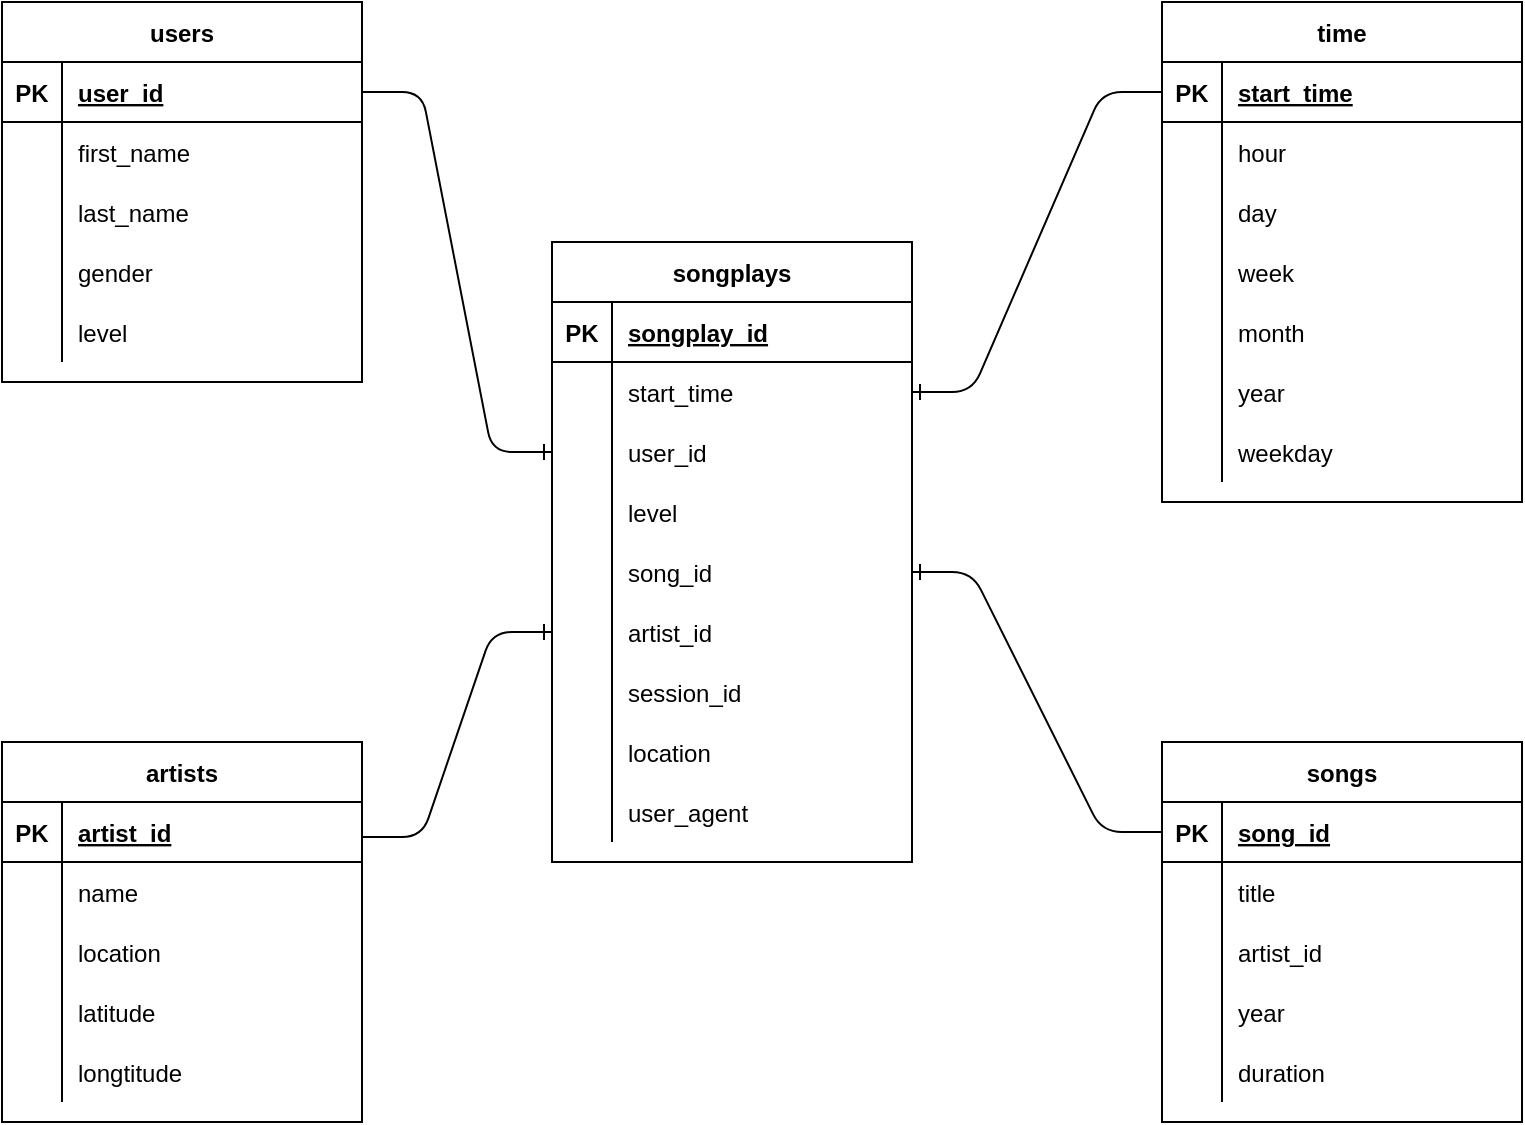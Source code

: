 <mxfile version="14.0.0" type="device"><diagram id="Pdwp92QaO5VPBvtxSw-h" name="Page-1"><mxGraphModel dx="870" dy="682" grid="1" gridSize="10" guides="1" tooltips="1" connect="1" arrows="1" fold="1" page="1" pageScale="1" pageWidth="827" pageHeight="1169" math="0" shadow="0"><root><mxCell id="0"/><mxCell id="1" parent="0"/><mxCell id="jUyharIfG842iVysLadN-3" value="users" style="shape=table;startSize=30;container=1;collapsible=1;childLayout=tableLayout;fixedRows=1;rowLines=0;fontStyle=1;align=center;resizeLast=1;" vertex="1" parent="1"><mxGeometry x="60" y="40" width="180" height="190" as="geometry"><mxRectangle x="130" y="160" width="70" height="30" as="alternateBounds"/></mxGeometry></mxCell><mxCell id="jUyharIfG842iVysLadN-4" value="" style="shape=partialRectangle;collapsible=0;dropTarget=0;pointerEvents=0;fillColor=none;top=0;left=0;bottom=1;right=0;points=[[0,0.5],[1,0.5]];portConstraint=eastwest;" vertex="1" parent="jUyharIfG842iVysLadN-3"><mxGeometry y="30" width="180" height="30" as="geometry"/></mxCell><mxCell id="jUyharIfG842iVysLadN-5" value="PK" style="shape=partialRectangle;connectable=0;fillColor=none;top=0;left=0;bottom=0;right=0;fontStyle=1;overflow=hidden;" vertex="1" parent="jUyharIfG842iVysLadN-4"><mxGeometry width="30" height="30" as="geometry"/></mxCell><mxCell id="jUyharIfG842iVysLadN-6" value="user_id" style="shape=partialRectangle;connectable=0;fillColor=none;top=0;left=0;bottom=0;right=0;align=left;spacingLeft=6;fontStyle=5;overflow=hidden;" vertex="1" parent="jUyharIfG842iVysLadN-4"><mxGeometry x="30" width="150" height="30" as="geometry"/></mxCell><mxCell id="jUyharIfG842iVysLadN-7" value="" style="shape=partialRectangle;collapsible=0;dropTarget=0;pointerEvents=0;fillColor=none;top=0;left=0;bottom=0;right=0;points=[[0,0.5],[1,0.5]];portConstraint=eastwest;" vertex="1" parent="jUyharIfG842iVysLadN-3"><mxGeometry y="60" width="180" height="30" as="geometry"/></mxCell><mxCell id="jUyharIfG842iVysLadN-8" value="" style="shape=partialRectangle;connectable=0;fillColor=none;top=0;left=0;bottom=0;right=0;editable=1;overflow=hidden;" vertex="1" parent="jUyharIfG842iVysLadN-7"><mxGeometry width="30" height="30" as="geometry"/></mxCell><mxCell id="jUyharIfG842iVysLadN-9" value="first_name" style="shape=partialRectangle;connectable=0;fillColor=none;top=0;left=0;bottom=0;right=0;align=left;spacingLeft=6;overflow=hidden;" vertex="1" parent="jUyharIfG842iVysLadN-7"><mxGeometry x="30" width="150" height="30" as="geometry"/></mxCell><mxCell id="jUyharIfG842iVysLadN-10" value="" style="shape=partialRectangle;collapsible=0;dropTarget=0;pointerEvents=0;fillColor=none;top=0;left=0;bottom=0;right=0;points=[[0,0.5],[1,0.5]];portConstraint=eastwest;" vertex="1" parent="jUyharIfG842iVysLadN-3"><mxGeometry y="90" width="180" height="30" as="geometry"/></mxCell><mxCell id="jUyharIfG842iVysLadN-11" value="" style="shape=partialRectangle;connectable=0;fillColor=none;top=0;left=0;bottom=0;right=0;editable=1;overflow=hidden;" vertex="1" parent="jUyharIfG842iVysLadN-10"><mxGeometry width="30" height="30" as="geometry"/></mxCell><mxCell id="jUyharIfG842iVysLadN-12" value="last_name" style="shape=partialRectangle;connectable=0;fillColor=none;top=0;left=0;bottom=0;right=0;align=left;spacingLeft=6;overflow=hidden;" vertex="1" parent="jUyharIfG842iVysLadN-10"><mxGeometry x="30" width="150" height="30" as="geometry"/></mxCell><mxCell id="jUyharIfG842iVysLadN-13" value="" style="shape=partialRectangle;collapsible=0;dropTarget=0;pointerEvents=0;fillColor=none;top=0;left=0;bottom=0;right=0;points=[[0,0.5],[1,0.5]];portConstraint=eastwest;" vertex="1" parent="jUyharIfG842iVysLadN-3"><mxGeometry y="120" width="180" height="30" as="geometry"/></mxCell><mxCell id="jUyharIfG842iVysLadN-14" value="" style="shape=partialRectangle;connectable=0;fillColor=none;top=0;left=0;bottom=0;right=0;editable=1;overflow=hidden;" vertex="1" parent="jUyharIfG842iVysLadN-13"><mxGeometry width="30" height="30" as="geometry"/></mxCell><mxCell id="jUyharIfG842iVysLadN-15" value="gender" style="shape=partialRectangle;connectable=0;fillColor=none;top=0;left=0;bottom=0;right=0;align=left;spacingLeft=6;overflow=hidden;" vertex="1" parent="jUyharIfG842iVysLadN-13"><mxGeometry x="30" width="150" height="30" as="geometry"/></mxCell><mxCell id="jUyharIfG842iVysLadN-17" value="" style="shape=partialRectangle;collapsible=0;dropTarget=0;pointerEvents=0;fillColor=none;top=0;left=0;bottom=0;right=0;points=[[0,0.5],[1,0.5]];portConstraint=eastwest;" vertex="1" parent="jUyharIfG842iVysLadN-3"><mxGeometry y="150" width="180" height="30" as="geometry"/></mxCell><mxCell id="jUyharIfG842iVysLadN-18" value="" style="shape=partialRectangle;connectable=0;fillColor=none;top=0;left=0;bottom=0;right=0;editable=1;overflow=hidden;" vertex="1" parent="jUyharIfG842iVysLadN-17"><mxGeometry width="30" height="30" as="geometry"/></mxCell><mxCell id="jUyharIfG842iVysLadN-19" value="level" style="shape=partialRectangle;connectable=0;fillColor=none;top=0;left=0;bottom=0;right=0;align=left;spacingLeft=6;overflow=hidden;" vertex="1" parent="jUyharIfG842iVysLadN-17"><mxGeometry x="30" width="150" height="30" as="geometry"/></mxCell><mxCell id="jUyharIfG842iVysLadN-20" value="songs" style="shape=table;startSize=30;container=1;collapsible=1;childLayout=tableLayout;fixedRows=1;rowLines=0;fontStyle=1;align=center;resizeLast=1;" vertex="1" parent="1"><mxGeometry x="640" y="410" width="180" height="190" as="geometry"><mxRectangle x="130" y="160" width="70" height="30" as="alternateBounds"/></mxGeometry></mxCell><mxCell id="jUyharIfG842iVysLadN-21" value="" style="shape=partialRectangle;collapsible=0;dropTarget=0;pointerEvents=0;fillColor=none;top=0;left=0;bottom=1;right=0;points=[[0,0.5],[1,0.5]];portConstraint=eastwest;" vertex="1" parent="jUyharIfG842iVysLadN-20"><mxGeometry y="30" width="180" height="30" as="geometry"/></mxCell><mxCell id="jUyharIfG842iVysLadN-22" value="PK" style="shape=partialRectangle;connectable=0;fillColor=none;top=0;left=0;bottom=0;right=0;fontStyle=1;overflow=hidden;" vertex="1" parent="jUyharIfG842iVysLadN-21"><mxGeometry width="30" height="30" as="geometry"/></mxCell><mxCell id="jUyharIfG842iVysLadN-23" value="song_id" style="shape=partialRectangle;connectable=0;fillColor=none;top=0;left=0;bottom=0;right=0;align=left;spacingLeft=6;fontStyle=5;overflow=hidden;" vertex="1" parent="jUyharIfG842iVysLadN-21"><mxGeometry x="30" width="150" height="30" as="geometry"/></mxCell><mxCell id="jUyharIfG842iVysLadN-24" value="" style="shape=partialRectangle;collapsible=0;dropTarget=0;pointerEvents=0;fillColor=none;top=0;left=0;bottom=0;right=0;points=[[0,0.5],[1,0.5]];portConstraint=eastwest;" vertex="1" parent="jUyharIfG842iVysLadN-20"><mxGeometry y="60" width="180" height="30" as="geometry"/></mxCell><mxCell id="jUyharIfG842iVysLadN-25" value="" style="shape=partialRectangle;connectable=0;fillColor=none;top=0;left=0;bottom=0;right=0;editable=1;overflow=hidden;" vertex="1" parent="jUyharIfG842iVysLadN-24"><mxGeometry width="30" height="30" as="geometry"/></mxCell><mxCell id="jUyharIfG842iVysLadN-26" value="title" style="shape=partialRectangle;connectable=0;fillColor=none;top=0;left=0;bottom=0;right=0;align=left;spacingLeft=6;overflow=hidden;" vertex="1" parent="jUyharIfG842iVysLadN-24"><mxGeometry x="30" width="150" height="30" as="geometry"/></mxCell><mxCell id="jUyharIfG842iVysLadN-27" value="" style="shape=partialRectangle;collapsible=0;dropTarget=0;pointerEvents=0;fillColor=none;top=0;left=0;bottom=0;right=0;points=[[0,0.5],[1,0.5]];portConstraint=eastwest;" vertex="1" parent="jUyharIfG842iVysLadN-20"><mxGeometry y="90" width="180" height="30" as="geometry"/></mxCell><mxCell id="jUyharIfG842iVysLadN-28" value="" style="shape=partialRectangle;connectable=0;fillColor=none;top=0;left=0;bottom=0;right=0;editable=1;overflow=hidden;" vertex="1" parent="jUyharIfG842iVysLadN-27"><mxGeometry width="30" height="30" as="geometry"/></mxCell><mxCell id="jUyharIfG842iVysLadN-29" value="artist_id" style="shape=partialRectangle;connectable=0;fillColor=none;top=0;left=0;bottom=0;right=0;align=left;spacingLeft=6;overflow=hidden;" vertex="1" parent="jUyharIfG842iVysLadN-27"><mxGeometry x="30" width="150" height="30" as="geometry"/></mxCell><mxCell id="jUyharIfG842iVysLadN-30" value="" style="shape=partialRectangle;collapsible=0;dropTarget=0;pointerEvents=0;fillColor=none;top=0;left=0;bottom=0;right=0;points=[[0,0.5],[1,0.5]];portConstraint=eastwest;" vertex="1" parent="jUyharIfG842iVysLadN-20"><mxGeometry y="120" width="180" height="30" as="geometry"/></mxCell><mxCell id="jUyharIfG842iVysLadN-31" value="" style="shape=partialRectangle;connectable=0;fillColor=none;top=0;left=0;bottom=0;right=0;editable=1;overflow=hidden;" vertex="1" parent="jUyharIfG842iVysLadN-30"><mxGeometry width="30" height="30" as="geometry"/></mxCell><mxCell id="jUyharIfG842iVysLadN-32" value="year" style="shape=partialRectangle;connectable=0;fillColor=none;top=0;left=0;bottom=0;right=0;align=left;spacingLeft=6;overflow=hidden;" vertex="1" parent="jUyharIfG842iVysLadN-30"><mxGeometry x="30" width="150" height="30" as="geometry"/></mxCell><mxCell id="jUyharIfG842iVysLadN-33" value="" style="shape=partialRectangle;collapsible=0;dropTarget=0;pointerEvents=0;fillColor=none;top=0;left=0;bottom=0;right=0;points=[[0,0.5],[1,0.5]];portConstraint=eastwest;" vertex="1" parent="jUyharIfG842iVysLadN-20"><mxGeometry y="150" width="180" height="30" as="geometry"/></mxCell><mxCell id="jUyharIfG842iVysLadN-34" value="" style="shape=partialRectangle;connectable=0;fillColor=none;top=0;left=0;bottom=0;right=0;editable=1;overflow=hidden;" vertex="1" parent="jUyharIfG842iVysLadN-33"><mxGeometry width="30" height="30" as="geometry"/></mxCell><mxCell id="jUyharIfG842iVysLadN-35" value="duration" style="shape=partialRectangle;connectable=0;fillColor=none;top=0;left=0;bottom=0;right=0;align=left;spacingLeft=6;overflow=hidden;" vertex="1" parent="jUyharIfG842iVysLadN-33"><mxGeometry x="30" width="150" height="30" as="geometry"/></mxCell><mxCell id="jUyharIfG842iVysLadN-36" value="artists" style="shape=table;startSize=30;container=1;collapsible=1;childLayout=tableLayout;fixedRows=1;rowLines=0;fontStyle=1;align=center;resizeLast=1;" vertex="1" parent="1"><mxGeometry x="60" y="410" width="180" height="190" as="geometry"><mxRectangle x="130" y="160" width="70" height="30" as="alternateBounds"/></mxGeometry></mxCell><mxCell id="jUyharIfG842iVysLadN-37" value="" style="shape=partialRectangle;collapsible=0;dropTarget=0;pointerEvents=0;fillColor=none;top=0;left=0;bottom=1;right=0;points=[[0,0.5],[1,0.5]];portConstraint=eastwest;" vertex="1" parent="jUyharIfG842iVysLadN-36"><mxGeometry y="30" width="180" height="30" as="geometry"/></mxCell><mxCell id="jUyharIfG842iVysLadN-38" value="PK" style="shape=partialRectangle;connectable=0;fillColor=none;top=0;left=0;bottom=0;right=0;fontStyle=1;overflow=hidden;" vertex="1" parent="jUyharIfG842iVysLadN-37"><mxGeometry width="30" height="30" as="geometry"/></mxCell><mxCell id="jUyharIfG842iVysLadN-39" value="artist_id" style="shape=partialRectangle;connectable=0;fillColor=none;top=0;left=0;bottom=0;right=0;align=left;spacingLeft=6;fontStyle=5;overflow=hidden;" vertex="1" parent="jUyharIfG842iVysLadN-37"><mxGeometry x="30" width="150" height="30" as="geometry"/></mxCell><mxCell id="jUyharIfG842iVysLadN-40" value="" style="shape=partialRectangle;collapsible=0;dropTarget=0;pointerEvents=0;fillColor=none;top=0;left=0;bottom=0;right=0;points=[[0,0.5],[1,0.5]];portConstraint=eastwest;" vertex="1" parent="jUyharIfG842iVysLadN-36"><mxGeometry y="60" width="180" height="30" as="geometry"/></mxCell><mxCell id="jUyharIfG842iVysLadN-41" value="" style="shape=partialRectangle;connectable=0;fillColor=none;top=0;left=0;bottom=0;right=0;editable=1;overflow=hidden;" vertex="1" parent="jUyharIfG842iVysLadN-40"><mxGeometry width="30" height="30" as="geometry"/></mxCell><mxCell id="jUyharIfG842iVysLadN-42" value="name" style="shape=partialRectangle;connectable=0;fillColor=none;top=0;left=0;bottom=0;right=0;align=left;spacingLeft=6;overflow=hidden;" vertex="1" parent="jUyharIfG842iVysLadN-40"><mxGeometry x="30" width="150" height="30" as="geometry"/></mxCell><mxCell id="jUyharIfG842iVysLadN-43" value="" style="shape=partialRectangle;collapsible=0;dropTarget=0;pointerEvents=0;fillColor=none;top=0;left=0;bottom=0;right=0;points=[[0,0.5],[1,0.5]];portConstraint=eastwest;" vertex="1" parent="jUyharIfG842iVysLadN-36"><mxGeometry y="90" width="180" height="30" as="geometry"/></mxCell><mxCell id="jUyharIfG842iVysLadN-44" value="" style="shape=partialRectangle;connectable=0;fillColor=none;top=0;left=0;bottom=0;right=0;editable=1;overflow=hidden;" vertex="1" parent="jUyharIfG842iVysLadN-43"><mxGeometry width="30" height="30" as="geometry"/></mxCell><mxCell id="jUyharIfG842iVysLadN-45" value="location" style="shape=partialRectangle;connectable=0;fillColor=none;top=0;left=0;bottom=0;right=0;align=left;spacingLeft=6;overflow=hidden;" vertex="1" parent="jUyharIfG842iVysLadN-43"><mxGeometry x="30" width="150" height="30" as="geometry"/></mxCell><mxCell id="jUyharIfG842iVysLadN-46" value="" style="shape=partialRectangle;collapsible=0;dropTarget=0;pointerEvents=0;fillColor=none;top=0;left=0;bottom=0;right=0;points=[[0,0.5],[1,0.5]];portConstraint=eastwest;" vertex="1" parent="jUyharIfG842iVysLadN-36"><mxGeometry y="120" width="180" height="30" as="geometry"/></mxCell><mxCell id="jUyharIfG842iVysLadN-47" value="" style="shape=partialRectangle;connectable=0;fillColor=none;top=0;left=0;bottom=0;right=0;editable=1;overflow=hidden;" vertex="1" parent="jUyharIfG842iVysLadN-46"><mxGeometry width="30" height="30" as="geometry"/></mxCell><mxCell id="jUyharIfG842iVysLadN-48" value="latitude" style="shape=partialRectangle;connectable=0;fillColor=none;top=0;left=0;bottom=0;right=0;align=left;spacingLeft=6;overflow=hidden;" vertex="1" parent="jUyharIfG842iVysLadN-46"><mxGeometry x="30" width="150" height="30" as="geometry"/></mxCell><mxCell id="jUyharIfG842iVysLadN-49" value="" style="shape=partialRectangle;collapsible=0;dropTarget=0;pointerEvents=0;fillColor=none;top=0;left=0;bottom=0;right=0;points=[[0,0.5],[1,0.5]];portConstraint=eastwest;" vertex="1" parent="jUyharIfG842iVysLadN-36"><mxGeometry y="150" width="180" height="30" as="geometry"/></mxCell><mxCell id="jUyharIfG842iVysLadN-50" value="" style="shape=partialRectangle;connectable=0;fillColor=none;top=0;left=0;bottom=0;right=0;editable=1;overflow=hidden;" vertex="1" parent="jUyharIfG842iVysLadN-49"><mxGeometry width="30" height="30" as="geometry"/></mxCell><mxCell id="jUyharIfG842iVysLadN-51" value="longtitude" style="shape=partialRectangle;connectable=0;fillColor=none;top=0;left=0;bottom=0;right=0;align=left;spacingLeft=6;overflow=hidden;" vertex="1" parent="jUyharIfG842iVysLadN-49"><mxGeometry x="30" width="150" height="30" as="geometry"/></mxCell><mxCell id="jUyharIfG842iVysLadN-84" value="time" style="shape=table;startSize=30;container=1;collapsible=1;childLayout=tableLayout;fixedRows=1;rowLines=0;fontStyle=1;align=center;resizeLast=1;" vertex="1" parent="1"><mxGeometry x="640" y="40" width="180" height="250" as="geometry"><mxRectangle x="130" y="160" width="70" height="30" as="alternateBounds"/></mxGeometry></mxCell><mxCell id="jUyharIfG842iVysLadN-85" value="" style="shape=partialRectangle;collapsible=0;dropTarget=0;pointerEvents=0;fillColor=none;top=0;left=0;bottom=1;right=0;points=[[0,0.5],[1,0.5]];portConstraint=eastwest;" vertex="1" parent="jUyharIfG842iVysLadN-84"><mxGeometry y="30" width="180" height="30" as="geometry"/></mxCell><mxCell id="jUyharIfG842iVysLadN-86" value="PK" style="shape=partialRectangle;connectable=0;fillColor=none;top=0;left=0;bottom=0;right=0;fontStyle=1;overflow=hidden;" vertex="1" parent="jUyharIfG842iVysLadN-85"><mxGeometry width="30" height="30" as="geometry"/></mxCell><mxCell id="jUyharIfG842iVysLadN-87" value="start_time" style="shape=partialRectangle;connectable=0;fillColor=none;top=0;left=0;bottom=0;right=0;align=left;spacingLeft=6;fontStyle=5;overflow=hidden;" vertex="1" parent="jUyharIfG842iVysLadN-85"><mxGeometry x="30" width="150" height="30" as="geometry"/></mxCell><mxCell id="jUyharIfG842iVysLadN-88" value="" style="shape=partialRectangle;collapsible=0;dropTarget=0;pointerEvents=0;fillColor=none;top=0;left=0;bottom=0;right=0;points=[[0,0.5],[1,0.5]];portConstraint=eastwest;" vertex="1" parent="jUyharIfG842iVysLadN-84"><mxGeometry y="60" width="180" height="30" as="geometry"/></mxCell><mxCell id="jUyharIfG842iVysLadN-89" value="" style="shape=partialRectangle;connectable=0;fillColor=none;top=0;left=0;bottom=0;right=0;editable=1;overflow=hidden;" vertex="1" parent="jUyharIfG842iVysLadN-88"><mxGeometry width="30" height="30" as="geometry"/></mxCell><mxCell id="jUyharIfG842iVysLadN-90" value="hour" style="shape=partialRectangle;connectable=0;fillColor=none;top=0;left=0;bottom=0;right=0;align=left;spacingLeft=6;overflow=hidden;" vertex="1" parent="jUyharIfG842iVysLadN-88"><mxGeometry x="30" width="150" height="30" as="geometry"/></mxCell><mxCell id="jUyharIfG842iVysLadN-91" value="" style="shape=partialRectangle;collapsible=0;dropTarget=0;pointerEvents=0;fillColor=none;top=0;left=0;bottom=0;right=0;points=[[0,0.5],[1,0.5]];portConstraint=eastwest;" vertex="1" parent="jUyharIfG842iVysLadN-84"><mxGeometry y="90" width="180" height="30" as="geometry"/></mxCell><mxCell id="jUyharIfG842iVysLadN-92" value="" style="shape=partialRectangle;connectable=0;fillColor=none;top=0;left=0;bottom=0;right=0;editable=1;overflow=hidden;" vertex="1" parent="jUyharIfG842iVysLadN-91"><mxGeometry width="30" height="30" as="geometry"/></mxCell><mxCell id="jUyharIfG842iVysLadN-93" value="day" style="shape=partialRectangle;connectable=0;fillColor=none;top=0;left=0;bottom=0;right=0;align=left;spacingLeft=6;overflow=hidden;" vertex="1" parent="jUyharIfG842iVysLadN-91"><mxGeometry x="30" width="150" height="30" as="geometry"/></mxCell><mxCell id="jUyharIfG842iVysLadN-94" value="" style="shape=partialRectangle;collapsible=0;dropTarget=0;pointerEvents=0;fillColor=none;top=0;left=0;bottom=0;right=0;points=[[0,0.5],[1,0.5]];portConstraint=eastwest;" vertex="1" parent="jUyharIfG842iVysLadN-84"><mxGeometry y="120" width="180" height="30" as="geometry"/></mxCell><mxCell id="jUyharIfG842iVysLadN-95" value="" style="shape=partialRectangle;connectable=0;fillColor=none;top=0;left=0;bottom=0;right=0;editable=1;overflow=hidden;" vertex="1" parent="jUyharIfG842iVysLadN-94"><mxGeometry width="30" height="30" as="geometry"/></mxCell><mxCell id="jUyharIfG842iVysLadN-96" value="week" style="shape=partialRectangle;connectable=0;fillColor=none;top=0;left=0;bottom=0;right=0;align=left;spacingLeft=6;overflow=hidden;" vertex="1" parent="jUyharIfG842iVysLadN-94"><mxGeometry x="30" width="150" height="30" as="geometry"/></mxCell><mxCell id="jUyharIfG842iVysLadN-97" value="" style="shape=partialRectangle;collapsible=0;dropTarget=0;pointerEvents=0;fillColor=none;top=0;left=0;bottom=0;right=0;points=[[0,0.5],[1,0.5]];portConstraint=eastwest;" vertex="1" parent="jUyharIfG842iVysLadN-84"><mxGeometry y="150" width="180" height="30" as="geometry"/></mxCell><mxCell id="jUyharIfG842iVysLadN-98" value="" style="shape=partialRectangle;connectable=0;fillColor=none;top=0;left=0;bottom=0;right=0;editable=1;overflow=hidden;" vertex="1" parent="jUyharIfG842iVysLadN-97"><mxGeometry width="30" height="30" as="geometry"/></mxCell><mxCell id="jUyharIfG842iVysLadN-99" value="month" style="shape=partialRectangle;connectable=0;fillColor=none;top=0;left=0;bottom=0;right=0;align=left;spacingLeft=6;overflow=hidden;" vertex="1" parent="jUyharIfG842iVysLadN-97"><mxGeometry x="30" width="150" height="30" as="geometry"/></mxCell><mxCell id="jUyharIfG842iVysLadN-100" value="" style="shape=partialRectangle;collapsible=0;dropTarget=0;pointerEvents=0;fillColor=none;top=0;left=0;bottom=0;right=0;points=[[0,0.5],[1,0.5]];portConstraint=eastwest;" vertex="1" parent="jUyharIfG842iVysLadN-84"><mxGeometry y="180" width="180" height="30" as="geometry"/></mxCell><mxCell id="jUyharIfG842iVysLadN-101" value="" style="shape=partialRectangle;connectable=0;fillColor=none;top=0;left=0;bottom=0;right=0;editable=1;overflow=hidden;" vertex="1" parent="jUyharIfG842iVysLadN-100"><mxGeometry width="30" height="30" as="geometry"/></mxCell><mxCell id="jUyharIfG842iVysLadN-102" value="year" style="shape=partialRectangle;connectable=0;fillColor=none;top=0;left=0;bottom=0;right=0;align=left;spacingLeft=6;overflow=hidden;" vertex="1" parent="jUyharIfG842iVysLadN-100"><mxGeometry x="30" width="150" height="30" as="geometry"/></mxCell><mxCell id="jUyharIfG842iVysLadN-103" value="" style="shape=partialRectangle;collapsible=0;dropTarget=0;pointerEvents=0;fillColor=none;top=0;left=0;bottom=0;right=0;points=[[0,0.5],[1,0.5]];portConstraint=eastwest;" vertex="1" parent="jUyharIfG842iVysLadN-84"><mxGeometry y="210" width="180" height="30" as="geometry"/></mxCell><mxCell id="jUyharIfG842iVysLadN-104" value="" style="shape=partialRectangle;connectable=0;fillColor=none;top=0;left=0;bottom=0;right=0;editable=1;overflow=hidden;" vertex="1" parent="jUyharIfG842iVysLadN-103"><mxGeometry width="30" height="30" as="geometry"/></mxCell><mxCell id="jUyharIfG842iVysLadN-105" value="weekday" style="shape=partialRectangle;connectable=0;fillColor=none;top=0;left=0;bottom=0;right=0;align=left;spacingLeft=6;overflow=hidden;" vertex="1" parent="jUyharIfG842iVysLadN-103"><mxGeometry x="30" width="150" height="30" as="geometry"/></mxCell><mxCell id="jUyharIfG842iVysLadN-109" value="songplays" style="shape=table;startSize=30;container=1;collapsible=1;childLayout=tableLayout;fixedRows=1;rowLines=0;fontStyle=1;align=center;resizeLast=1;" vertex="1" parent="1"><mxGeometry x="335" y="160" width="180" height="310" as="geometry"><mxRectangle x="130" y="160" width="70" height="30" as="alternateBounds"/></mxGeometry></mxCell><mxCell id="jUyharIfG842iVysLadN-110" value="" style="shape=partialRectangle;collapsible=0;dropTarget=0;pointerEvents=0;fillColor=none;top=0;left=0;bottom=1;right=0;points=[[0,0.5],[1,0.5]];portConstraint=eastwest;" vertex="1" parent="jUyharIfG842iVysLadN-109"><mxGeometry y="30" width="180" height="30" as="geometry"/></mxCell><mxCell id="jUyharIfG842iVysLadN-111" value="PK" style="shape=partialRectangle;connectable=0;fillColor=none;top=0;left=0;bottom=0;right=0;fontStyle=1;overflow=hidden;" vertex="1" parent="jUyharIfG842iVysLadN-110"><mxGeometry width="30" height="30" as="geometry"/></mxCell><mxCell id="jUyharIfG842iVysLadN-112" value="songplay_id" style="shape=partialRectangle;connectable=0;fillColor=none;top=0;left=0;bottom=0;right=0;align=left;spacingLeft=6;fontStyle=5;overflow=hidden;" vertex="1" parent="jUyharIfG842iVysLadN-110"><mxGeometry x="30" width="150" height="30" as="geometry"/></mxCell><mxCell id="jUyharIfG842iVysLadN-113" value="" style="shape=partialRectangle;collapsible=0;dropTarget=0;pointerEvents=0;fillColor=none;top=0;left=0;bottom=0;right=0;points=[[0,0.5],[1,0.5]];portConstraint=eastwest;" vertex="1" parent="jUyharIfG842iVysLadN-109"><mxGeometry y="60" width="180" height="30" as="geometry"/></mxCell><mxCell id="jUyharIfG842iVysLadN-114" value="" style="shape=partialRectangle;connectable=0;fillColor=none;top=0;left=0;bottom=0;right=0;editable=1;overflow=hidden;" vertex="1" parent="jUyharIfG842iVysLadN-113"><mxGeometry width="30" height="30" as="geometry"/></mxCell><mxCell id="jUyharIfG842iVysLadN-115" value="start_time" style="shape=partialRectangle;connectable=0;fillColor=none;top=0;left=0;bottom=0;right=0;align=left;spacingLeft=6;overflow=hidden;" vertex="1" parent="jUyharIfG842iVysLadN-113"><mxGeometry x="30" width="150" height="30" as="geometry"/></mxCell><mxCell id="jUyharIfG842iVysLadN-116" value="" style="shape=partialRectangle;collapsible=0;dropTarget=0;pointerEvents=0;fillColor=none;top=0;left=0;bottom=0;right=0;points=[[0,0.5],[1,0.5]];portConstraint=eastwest;" vertex="1" parent="jUyharIfG842iVysLadN-109"><mxGeometry y="90" width="180" height="30" as="geometry"/></mxCell><mxCell id="jUyharIfG842iVysLadN-117" value="" style="shape=partialRectangle;connectable=0;fillColor=none;top=0;left=0;bottom=0;right=0;editable=1;overflow=hidden;" vertex="1" parent="jUyharIfG842iVysLadN-116"><mxGeometry width="30" height="30" as="geometry"/></mxCell><mxCell id="jUyharIfG842iVysLadN-118" value="user_id" style="shape=partialRectangle;connectable=0;fillColor=none;top=0;left=0;bottom=0;right=0;align=left;spacingLeft=6;overflow=hidden;" vertex="1" parent="jUyharIfG842iVysLadN-116"><mxGeometry x="30" width="150" height="30" as="geometry"/></mxCell><mxCell id="jUyharIfG842iVysLadN-119" value="" style="shape=partialRectangle;collapsible=0;dropTarget=0;pointerEvents=0;fillColor=none;top=0;left=0;bottom=0;right=0;points=[[0,0.5],[1,0.5]];portConstraint=eastwest;" vertex="1" parent="jUyharIfG842iVysLadN-109"><mxGeometry y="120" width="180" height="30" as="geometry"/></mxCell><mxCell id="jUyharIfG842iVysLadN-120" value="" style="shape=partialRectangle;connectable=0;fillColor=none;top=0;left=0;bottom=0;right=0;editable=1;overflow=hidden;" vertex="1" parent="jUyharIfG842iVysLadN-119"><mxGeometry width="30" height="30" as="geometry"/></mxCell><mxCell id="jUyharIfG842iVysLadN-121" value="level" style="shape=partialRectangle;connectable=0;fillColor=none;top=0;left=0;bottom=0;right=0;align=left;spacingLeft=6;overflow=hidden;" vertex="1" parent="jUyharIfG842iVysLadN-119"><mxGeometry x="30" width="150" height="30" as="geometry"/></mxCell><mxCell id="jUyharIfG842iVysLadN-122" value="" style="shape=partialRectangle;collapsible=0;dropTarget=0;pointerEvents=0;fillColor=none;top=0;left=0;bottom=0;right=0;points=[[0,0.5],[1,0.5]];portConstraint=eastwest;" vertex="1" parent="jUyharIfG842iVysLadN-109"><mxGeometry y="150" width="180" height="30" as="geometry"/></mxCell><mxCell id="jUyharIfG842iVysLadN-123" value="" style="shape=partialRectangle;connectable=0;fillColor=none;top=0;left=0;bottom=0;right=0;editable=1;overflow=hidden;" vertex="1" parent="jUyharIfG842iVysLadN-122"><mxGeometry width="30" height="30" as="geometry"/></mxCell><mxCell id="jUyharIfG842iVysLadN-124" value="song_id" style="shape=partialRectangle;connectable=0;fillColor=none;top=0;left=0;bottom=0;right=0;align=left;spacingLeft=6;overflow=hidden;" vertex="1" parent="jUyharIfG842iVysLadN-122"><mxGeometry x="30" width="150" height="30" as="geometry"/></mxCell><mxCell id="jUyharIfG842iVysLadN-125" value="" style="shape=partialRectangle;collapsible=0;dropTarget=0;pointerEvents=0;fillColor=none;top=0;left=0;bottom=0;right=0;points=[[0,0.5],[1,0.5]];portConstraint=eastwest;" vertex="1" parent="jUyharIfG842iVysLadN-109"><mxGeometry y="180" width="180" height="30" as="geometry"/></mxCell><mxCell id="jUyharIfG842iVysLadN-126" value="" style="shape=partialRectangle;connectable=0;fillColor=none;top=0;left=0;bottom=0;right=0;editable=1;overflow=hidden;" vertex="1" parent="jUyharIfG842iVysLadN-125"><mxGeometry width="30" height="30" as="geometry"/></mxCell><mxCell id="jUyharIfG842iVysLadN-127" value="artist_id" style="shape=partialRectangle;connectable=0;fillColor=none;top=0;left=0;bottom=0;right=0;align=left;spacingLeft=6;overflow=hidden;" vertex="1" parent="jUyharIfG842iVysLadN-125"><mxGeometry x="30" width="150" height="30" as="geometry"/></mxCell><mxCell id="jUyharIfG842iVysLadN-128" value="" style="shape=partialRectangle;collapsible=0;dropTarget=0;pointerEvents=0;fillColor=none;top=0;left=0;bottom=0;right=0;points=[[0,0.5],[1,0.5]];portConstraint=eastwest;" vertex="1" parent="jUyharIfG842iVysLadN-109"><mxGeometry y="210" width="180" height="30" as="geometry"/></mxCell><mxCell id="jUyharIfG842iVysLadN-129" value="" style="shape=partialRectangle;connectable=0;fillColor=none;top=0;left=0;bottom=0;right=0;editable=1;overflow=hidden;" vertex="1" parent="jUyharIfG842iVysLadN-128"><mxGeometry width="30" height="30" as="geometry"/></mxCell><mxCell id="jUyharIfG842iVysLadN-130" value="session_id" style="shape=partialRectangle;connectable=0;fillColor=none;top=0;left=0;bottom=0;right=0;align=left;spacingLeft=6;overflow=hidden;" vertex="1" parent="jUyharIfG842iVysLadN-128"><mxGeometry x="30" width="150" height="30" as="geometry"/></mxCell><mxCell id="jUyharIfG842iVysLadN-131" value="" style="shape=partialRectangle;collapsible=0;dropTarget=0;pointerEvents=0;fillColor=none;top=0;left=0;bottom=0;right=0;points=[[0,0.5],[1,0.5]];portConstraint=eastwest;" vertex="1" parent="jUyharIfG842iVysLadN-109"><mxGeometry y="240" width="180" height="30" as="geometry"/></mxCell><mxCell id="jUyharIfG842iVysLadN-132" value="" style="shape=partialRectangle;connectable=0;fillColor=none;top=0;left=0;bottom=0;right=0;editable=1;overflow=hidden;" vertex="1" parent="jUyharIfG842iVysLadN-131"><mxGeometry width="30" height="30" as="geometry"/></mxCell><mxCell id="jUyharIfG842iVysLadN-133" value="location" style="shape=partialRectangle;connectable=0;fillColor=none;top=0;left=0;bottom=0;right=0;align=left;spacingLeft=6;overflow=hidden;" vertex="1" parent="jUyharIfG842iVysLadN-131"><mxGeometry x="30" width="150" height="30" as="geometry"/></mxCell><mxCell id="jUyharIfG842iVysLadN-134" value="" style="shape=partialRectangle;collapsible=0;dropTarget=0;pointerEvents=0;fillColor=none;top=0;left=0;bottom=0;right=0;points=[[0,0.5],[1,0.5]];portConstraint=eastwest;" vertex="1" parent="jUyharIfG842iVysLadN-109"><mxGeometry y="270" width="180" height="30" as="geometry"/></mxCell><mxCell id="jUyharIfG842iVysLadN-135" value="" style="shape=partialRectangle;connectable=0;fillColor=none;top=0;left=0;bottom=0;right=0;editable=1;overflow=hidden;" vertex="1" parent="jUyharIfG842iVysLadN-134"><mxGeometry width="30" height="30" as="geometry"/></mxCell><mxCell id="jUyharIfG842iVysLadN-136" value="user_agent" style="shape=partialRectangle;connectable=0;fillColor=none;top=0;left=0;bottom=0;right=0;align=left;spacingLeft=6;overflow=hidden;" vertex="1" parent="jUyharIfG842iVysLadN-134"><mxGeometry x="30" width="150" height="30" as="geometry"/></mxCell><mxCell id="jUyharIfG842iVysLadN-148" value="" style="edgeStyle=entityRelationEdgeStyle;fontSize=12;html=1;endArrow=ERone;endFill=1;exitX=1;exitY=0.5;exitDx=0;exitDy=0;entryX=0;entryY=0.5;entryDx=0;entryDy=0;" edge="1" parent="1" source="jUyharIfG842iVysLadN-4" target="jUyharIfG842iVysLadN-116"><mxGeometry width="100" height="100" relative="1" as="geometry"><mxPoint x="370" y="400" as="sourcePoint"/><mxPoint x="470" y="300" as="targetPoint"/></mxGeometry></mxCell><mxCell id="jUyharIfG842iVysLadN-149" value="" style="edgeStyle=entityRelationEdgeStyle;fontSize=12;html=1;endArrow=ERone;endFill=1;exitX=1;exitY=0.25;exitDx=0;exitDy=0;entryX=0;entryY=0.5;entryDx=0;entryDy=0;" edge="1" parent="1" source="jUyharIfG842iVysLadN-36" target="jUyharIfG842iVysLadN-125"><mxGeometry width="100" height="100" relative="1" as="geometry"><mxPoint x="370" y="400" as="sourcePoint"/><mxPoint x="470" y="300" as="targetPoint"/></mxGeometry></mxCell><mxCell id="jUyharIfG842iVysLadN-150" value="" style="edgeStyle=entityRelationEdgeStyle;fontSize=12;html=1;endArrow=ERone;endFill=1;exitX=0;exitY=0.5;exitDx=0;exitDy=0;entryX=1;entryY=0.5;entryDx=0;entryDy=0;" edge="1" parent="1" source="jUyharIfG842iVysLadN-85" target="jUyharIfG842iVysLadN-113"><mxGeometry width="100" height="100" relative="1" as="geometry"><mxPoint x="390" y="120" as="sourcePoint"/><mxPoint x="490" y="20" as="targetPoint"/></mxGeometry></mxCell><mxCell id="jUyharIfG842iVysLadN-151" value="" style="edgeStyle=entityRelationEdgeStyle;fontSize=12;html=1;endArrow=ERone;endFill=1;exitX=0;exitY=0.5;exitDx=0;exitDy=0;entryX=1;entryY=0.5;entryDx=0;entryDy=0;" edge="1" parent="1" source="jUyharIfG842iVysLadN-21" target="jUyharIfG842iVysLadN-122"><mxGeometry width="100" height="100" relative="1" as="geometry"><mxPoint x="390" y="420" as="sourcePoint"/><mxPoint x="490" y="320" as="targetPoint"/></mxGeometry></mxCell></root></mxGraphModel></diagram></mxfile>
